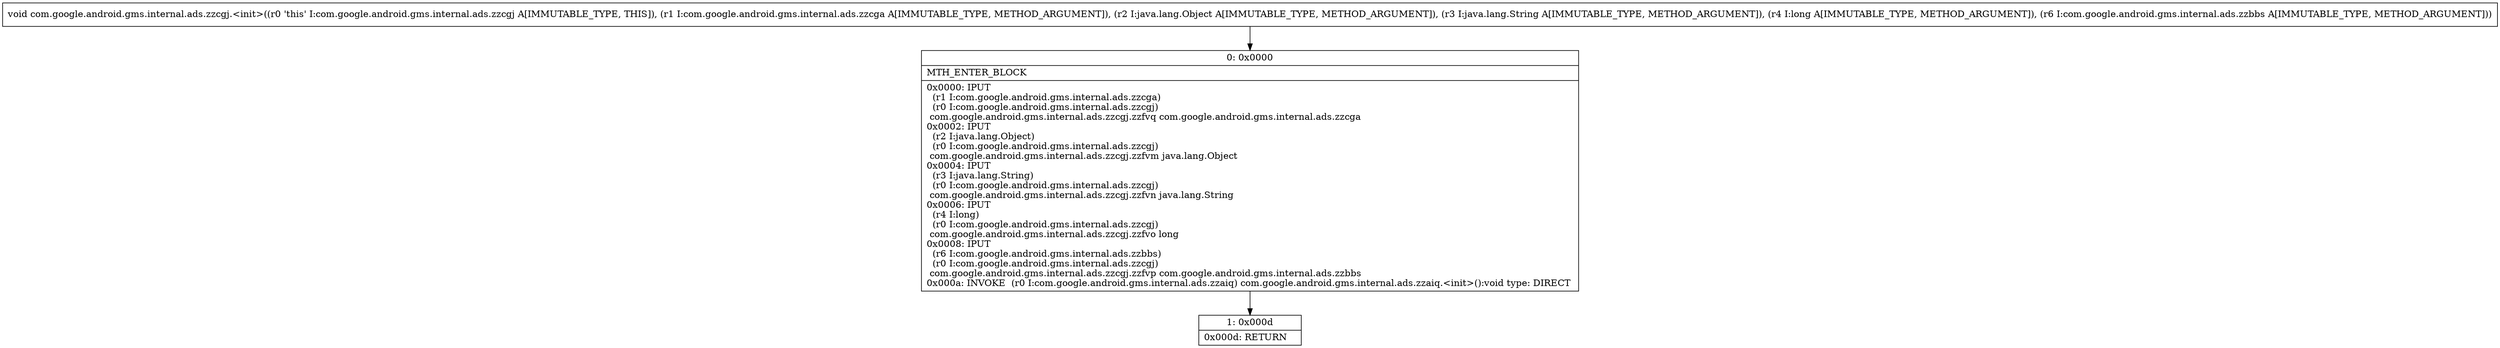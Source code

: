 digraph "CFG forcom.google.android.gms.internal.ads.zzcgj.\<init\>(Lcom\/google\/android\/gms\/internal\/ads\/zzcga;Ljava\/lang\/Object;Ljava\/lang\/String;JLcom\/google\/android\/gms\/internal\/ads\/zzbbs;)V" {
Node_0 [shape=record,label="{0\:\ 0x0000|MTH_ENTER_BLOCK\l|0x0000: IPUT  \l  (r1 I:com.google.android.gms.internal.ads.zzcga)\l  (r0 I:com.google.android.gms.internal.ads.zzcgj)\l com.google.android.gms.internal.ads.zzcgj.zzfvq com.google.android.gms.internal.ads.zzcga \l0x0002: IPUT  \l  (r2 I:java.lang.Object)\l  (r0 I:com.google.android.gms.internal.ads.zzcgj)\l com.google.android.gms.internal.ads.zzcgj.zzfvm java.lang.Object \l0x0004: IPUT  \l  (r3 I:java.lang.String)\l  (r0 I:com.google.android.gms.internal.ads.zzcgj)\l com.google.android.gms.internal.ads.zzcgj.zzfvn java.lang.String \l0x0006: IPUT  \l  (r4 I:long)\l  (r0 I:com.google.android.gms.internal.ads.zzcgj)\l com.google.android.gms.internal.ads.zzcgj.zzfvo long \l0x0008: IPUT  \l  (r6 I:com.google.android.gms.internal.ads.zzbbs)\l  (r0 I:com.google.android.gms.internal.ads.zzcgj)\l com.google.android.gms.internal.ads.zzcgj.zzfvp com.google.android.gms.internal.ads.zzbbs \l0x000a: INVOKE  (r0 I:com.google.android.gms.internal.ads.zzaiq) com.google.android.gms.internal.ads.zzaiq.\<init\>():void type: DIRECT \l}"];
Node_1 [shape=record,label="{1\:\ 0x000d|0x000d: RETURN   \l}"];
MethodNode[shape=record,label="{void com.google.android.gms.internal.ads.zzcgj.\<init\>((r0 'this' I:com.google.android.gms.internal.ads.zzcgj A[IMMUTABLE_TYPE, THIS]), (r1 I:com.google.android.gms.internal.ads.zzcga A[IMMUTABLE_TYPE, METHOD_ARGUMENT]), (r2 I:java.lang.Object A[IMMUTABLE_TYPE, METHOD_ARGUMENT]), (r3 I:java.lang.String A[IMMUTABLE_TYPE, METHOD_ARGUMENT]), (r4 I:long A[IMMUTABLE_TYPE, METHOD_ARGUMENT]), (r6 I:com.google.android.gms.internal.ads.zzbbs A[IMMUTABLE_TYPE, METHOD_ARGUMENT])) }"];
MethodNode -> Node_0;
Node_0 -> Node_1;
}

